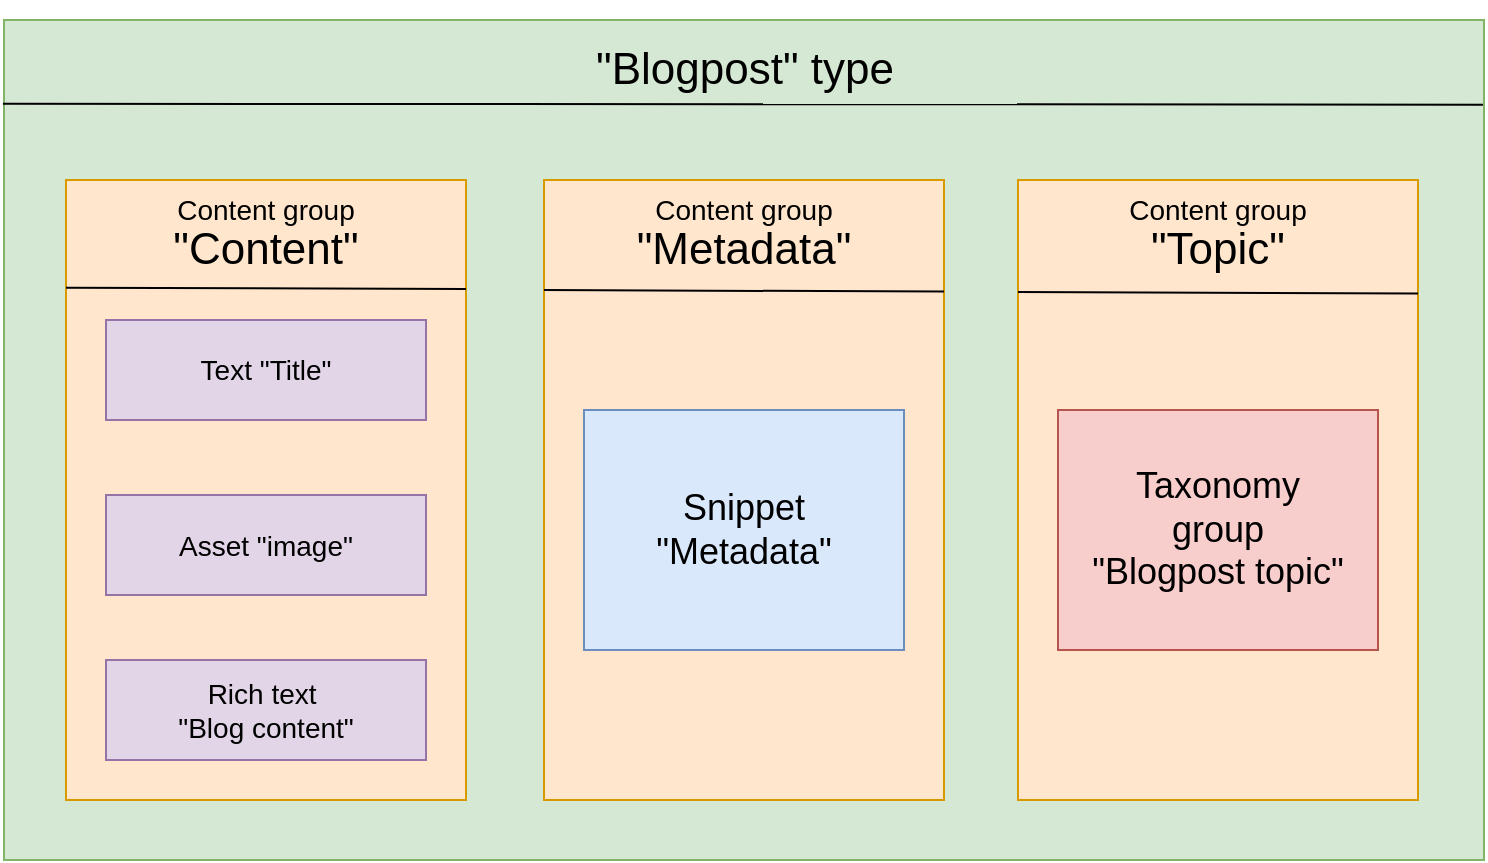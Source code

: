 <mxfile version="14.2.3" type="device"><diagram id="r3cTZjskk6Zx7JsPYagX" name="Page-1"><mxGraphModel dx="981" dy="486" grid="1" gridSize="10" guides="1" tooltips="1" connect="1" arrows="1" fold="1" page="1" pageScale="1" pageWidth="827" pageHeight="1169" math="0" shadow="0"><root><mxCell id="0"/><mxCell id="1" parent="0"/><mxCell id="rotkJb8EEd4AGCW9Bh0D-1" value="" style="rounded=0;whiteSpace=wrap;html=1;fillColor=#d5e8d4;strokeColor=#82b366;" parent="1" vertex="1"><mxGeometry x="120" y="70" width="740" height="420" as="geometry"/></mxCell><mxCell id="rotkJb8EEd4AGCW9Bh0D-11" value="" style="endArrow=none;html=1;entryX=1.002;entryY=0.103;entryDx=0;entryDy=0;exitX=0.002;exitY=0.102;exitDx=0;exitDy=0;entryPerimeter=0;exitPerimeter=0;" parent="1" edge="1"><mxGeometry width="50" height="50" relative="1" as="geometry"><mxPoint x="119.48" y="111.88" as="sourcePoint"/><mxPoint x="859.48" y="112.32" as="targetPoint"/><Array as="points"/></mxGeometry></mxCell><mxCell id="rotkJb8EEd4AGCW9Bh0D-12" value="&lt;font style=&quot;font-size: 22px&quot;&gt;&quot;Blogpost&quot; type&lt;/font&gt;" style="text;html=1;strokeColor=none;fillColor=none;align=center;verticalAlign=middle;whiteSpace=wrap;rounded=0;" parent="1" vertex="1"><mxGeometry x="412.5" y="60" width="155" height="70" as="geometry"/></mxCell><mxCell id="rotkJb8EEd4AGCW9Bh0D-13" value="" style="rounded=0;whiteSpace=wrap;html=1;strokeColor=#d79b00;fillColor=#ffe6cc;" parent="1" vertex="1"><mxGeometry x="151" y="150" width="200" height="310" as="geometry"/></mxCell><mxCell id="rotkJb8EEd4AGCW9Bh0D-14" value="" style="rounded=0;whiteSpace=wrap;html=1;strokeColor=#d79b00;fillColor=#ffe6cc;" parent="1" vertex="1"><mxGeometry x="390" y="150" width="200" height="310" as="geometry"/></mxCell><mxCell id="rotkJb8EEd4AGCW9Bh0D-15" value="" style="rounded=0;whiteSpace=wrap;html=1;strokeColor=#d79b00;fillColor=#ffe6cc;" parent="1" vertex="1"><mxGeometry x="627" y="150" width="200" height="310" as="geometry"/></mxCell><mxCell id="rotkJb8EEd4AGCW9Bh0D-16" value="" style="endArrow=none;html=1;exitX=-0.005;exitY=0.148;exitDx=0;exitDy=0;exitPerimeter=0;entryX=0.995;entryY=0.15;entryDx=0;entryDy=0;entryPerimeter=0;" parent="1" edge="1"><mxGeometry width="50" height="50" relative="1" as="geometry"><mxPoint x="151" y="203.88" as="sourcePoint"/><mxPoint x="351" y="204.5" as="targetPoint"/></mxGeometry></mxCell><mxCell id="rotkJb8EEd4AGCW9Bh0D-17" value="" style="endArrow=none;html=1;exitX=-0.005;exitY=0.148;exitDx=0;exitDy=0;exitPerimeter=0;entryX=0.995;entryY=0.15;entryDx=0;entryDy=0;entryPerimeter=0;" parent="1" edge="1"><mxGeometry width="50" height="50" relative="1" as="geometry"><mxPoint x="627" y="206.0" as="sourcePoint"/><mxPoint x="827" y="206.8" as="targetPoint"/></mxGeometry></mxCell><mxCell id="rotkJb8EEd4AGCW9Bh0D-18" value="" style="endArrow=none;html=1;exitX=-0.005;exitY=0.148;exitDx=0;exitDy=0;exitPerimeter=0;entryX=0.995;entryY=0.15;entryDx=0;entryDy=0;entryPerimeter=0;" parent="1" edge="1"><mxGeometry width="50" height="50" relative="1" as="geometry"><mxPoint x="390" y="205.0" as="sourcePoint"/><mxPoint x="590" y="205.8" as="targetPoint"/></mxGeometry></mxCell><mxCell id="rotkJb8EEd4AGCW9Bh0D-19" value="&lt;font style=&quot;font-size: 14px&quot;&gt;Content group&lt;/font&gt;" style="text;html=1;strokeColor=none;fillColor=none;align=center;verticalAlign=middle;whiteSpace=wrap;rounded=0;" parent="1" vertex="1"><mxGeometry x="201" y="150" width="100" height="30" as="geometry"/></mxCell><mxCell id="rotkJb8EEd4AGCW9Bh0D-20" value="&lt;font style=&quot;font-size: 14px&quot;&gt;Content group&lt;/font&gt;" style="text;html=1;strokeColor=none;fillColor=none;align=center;verticalAlign=middle;whiteSpace=wrap;rounded=0;" parent="1" vertex="1"><mxGeometry x="677" y="150" width="100" height="30" as="geometry"/></mxCell><mxCell id="rotkJb8EEd4AGCW9Bh0D-21" value="&lt;font style=&quot;font-size: 14px&quot;&gt;Content group&lt;/font&gt;" style="text;html=1;strokeColor=none;fillColor=none;align=center;verticalAlign=middle;whiteSpace=wrap;rounded=0;" parent="1" vertex="1"><mxGeometry x="440" y="150" width="100" height="30" as="geometry"/></mxCell><mxCell id="rotkJb8EEd4AGCW9Bh0D-22" value="&lt;font style=&quot;font-size: 22px&quot;&gt;&quot;Content&quot;&lt;/font&gt;" style="text;html=1;strokeColor=none;fillColor=none;align=center;verticalAlign=middle;whiteSpace=wrap;rounded=0;" parent="1" vertex="1"><mxGeometry x="201" y="160" width="100" height="50" as="geometry"/></mxCell><mxCell id="rotkJb8EEd4AGCW9Bh0D-23" value="&lt;font style=&quot;font-size: 22px&quot;&gt;&quot;Metadata&quot;&lt;/font&gt;" style="text;html=1;strokeColor=none;fillColor=none;align=center;verticalAlign=middle;whiteSpace=wrap;rounded=0;" parent="1" vertex="1"><mxGeometry x="450" y="170" width="80" height="30" as="geometry"/></mxCell><mxCell id="rotkJb8EEd4AGCW9Bh0D-24" value="&lt;font style=&quot;font-size: 22px&quot;&gt;&quot;Topic&quot;&lt;/font&gt;" style="text;html=1;strokeColor=none;fillColor=none;align=center;verticalAlign=middle;whiteSpace=wrap;rounded=0;" parent="1" vertex="1"><mxGeometry x="682" y="165" width="90" height="40" as="geometry"/></mxCell><mxCell id="rotkJb8EEd4AGCW9Bh0D-26" value="" style="rounded=0;whiteSpace=wrap;html=1;strokeColor=#6c8ebf;fillColor=#dae8fc;" parent="1" vertex="1"><mxGeometry x="410" y="265" width="160" height="120" as="geometry"/></mxCell><mxCell id="rotkJb8EEd4AGCW9Bh0D-27" value="&lt;font style=&quot;font-size: 18px&quot;&gt;Snippet &lt;br&gt;&quot;Metadata&quot;&lt;/font&gt;" style="text;html=1;strokeColor=none;fillColor=none;align=center;verticalAlign=middle;whiteSpace=wrap;rounded=0;" parent="1" vertex="1"><mxGeometry x="415" y="282.5" width="150" height="85" as="geometry"/></mxCell><mxCell id="rotkJb8EEd4AGCW9Bh0D-29" value="" style="rounded=0;whiteSpace=wrap;html=1;strokeColor=#b85450;fillColor=#f8cecc;" parent="1" vertex="1"><mxGeometry x="647" y="265" width="160" height="120" as="geometry"/></mxCell><mxCell id="rotkJb8EEd4AGCW9Bh0D-30" value="&lt;font style=&quot;font-size: 18px&quot;&gt;Taxonomy group&lt;br&gt;&quot;Blogpost topic&quot;&lt;/font&gt;" style="text;html=1;strokeColor=none;fillColor=none;align=center;verticalAlign=middle;whiteSpace=wrap;rounded=0;" parent="1" vertex="1"><mxGeometry x="662" y="292.5" width="130" height="65" as="geometry"/></mxCell><mxCell id="qJpnwwefBJUu7eTMhrGP-1" value="" style="rounded=0;whiteSpace=wrap;html=1;strokeColor=#9673a6;fillColor=#e1d5e7;" vertex="1" parent="1"><mxGeometry x="171" y="390" width="160" height="50" as="geometry"/></mxCell><mxCell id="qJpnwwefBJUu7eTMhrGP-2" value="" style="rounded=0;whiteSpace=wrap;html=1;strokeColor=#9673a6;fillColor=#e1d5e7;" vertex="1" parent="1"><mxGeometry x="171" y="307.5" width="160" height="50" as="geometry"/></mxCell><mxCell id="qJpnwwefBJUu7eTMhrGP-3" value="" style="rounded=0;whiteSpace=wrap;html=1;strokeColor=#9673a6;fillColor=#e1d5e7;" vertex="1" parent="1"><mxGeometry x="171" y="220" width="160" height="50" as="geometry"/></mxCell><mxCell id="qJpnwwefBJUu7eTMhrGP-4" value="&lt;font style=&quot;font-size: 14px&quot;&gt;Text &quot;Title&quot;&lt;/font&gt;" style="text;html=1;strokeColor=none;fillColor=none;align=center;verticalAlign=middle;whiteSpace=wrap;rounded=0;" vertex="1" parent="1"><mxGeometry x="196" y="227.5" width="110" height="35" as="geometry"/></mxCell><mxCell id="qJpnwwefBJUu7eTMhrGP-5" value="&lt;font style=&quot;font-size: 14px&quot;&gt;Rich text&amp;nbsp;&lt;br&gt;&quot;Blog content&quot;&lt;/font&gt;" style="text;html=1;strokeColor=none;fillColor=none;align=center;verticalAlign=middle;whiteSpace=wrap;rounded=0;" vertex="1" parent="1"><mxGeometry x="196" y="397.5" width="110" height="35" as="geometry"/></mxCell><mxCell id="qJpnwwefBJUu7eTMhrGP-6" value="&lt;font style=&quot;font-size: 14px&quot;&gt;Asset &quot;image&quot;&lt;/font&gt;" style="text;html=1;strokeColor=none;fillColor=none;align=center;verticalAlign=middle;whiteSpace=wrap;rounded=0;" vertex="1" parent="1"><mxGeometry x="196" y="315" width="110" height="35" as="geometry"/></mxCell></root></mxGraphModel></diagram></mxfile>

